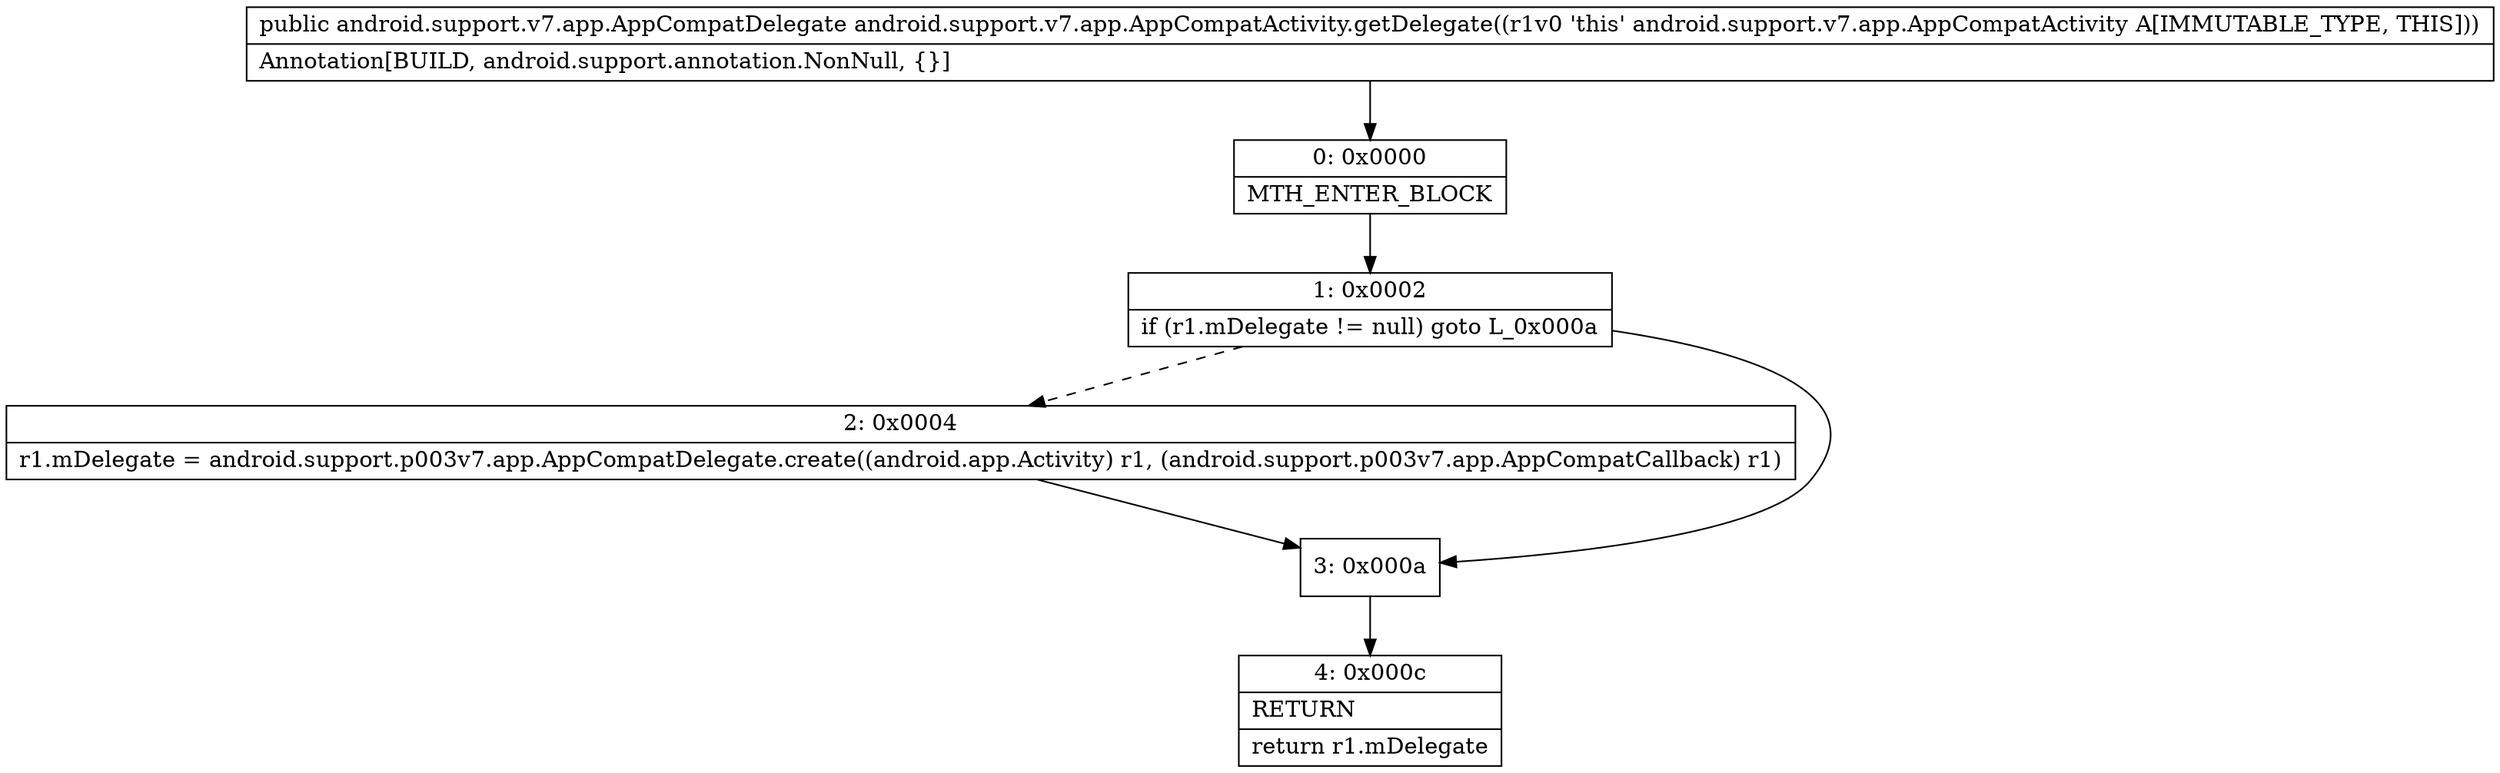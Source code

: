 digraph "CFG forandroid.support.v7.app.AppCompatActivity.getDelegate()Landroid\/support\/v7\/app\/AppCompatDelegate;" {
Node_0 [shape=record,label="{0\:\ 0x0000|MTH_ENTER_BLOCK\l}"];
Node_1 [shape=record,label="{1\:\ 0x0002|if (r1.mDelegate != null) goto L_0x000a\l}"];
Node_2 [shape=record,label="{2\:\ 0x0004|r1.mDelegate = android.support.p003v7.app.AppCompatDelegate.create((android.app.Activity) r1, (android.support.p003v7.app.AppCompatCallback) r1)\l}"];
Node_3 [shape=record,label="{3\:\ 0x000a}"];
Node_4 [shape=record,label="{4\:\ 0x000c|RETURN\l|return r1.mDelegate\l}"];
MethodNode[shape=record,label="{public android.support.v7.app.AppCompatDelegate android.support.v7.app.AppCompatActivity.getDelegate((r1v0 'this' android.support.v7.app.AppCompatActivity A[IMMUTABLE_TYPE, THIS]))  | Annotation[BUILD, android.support.annotation.NonNull, \{\}]\l}"];
MethodNode -> Node_0;
Node_0 -> Node_1;
Node_1 -> Node_2[style=dashed];
Node_1 -> Node_3;
Node_2 -> Node_3;
Node_3 -> Node_4;
}

